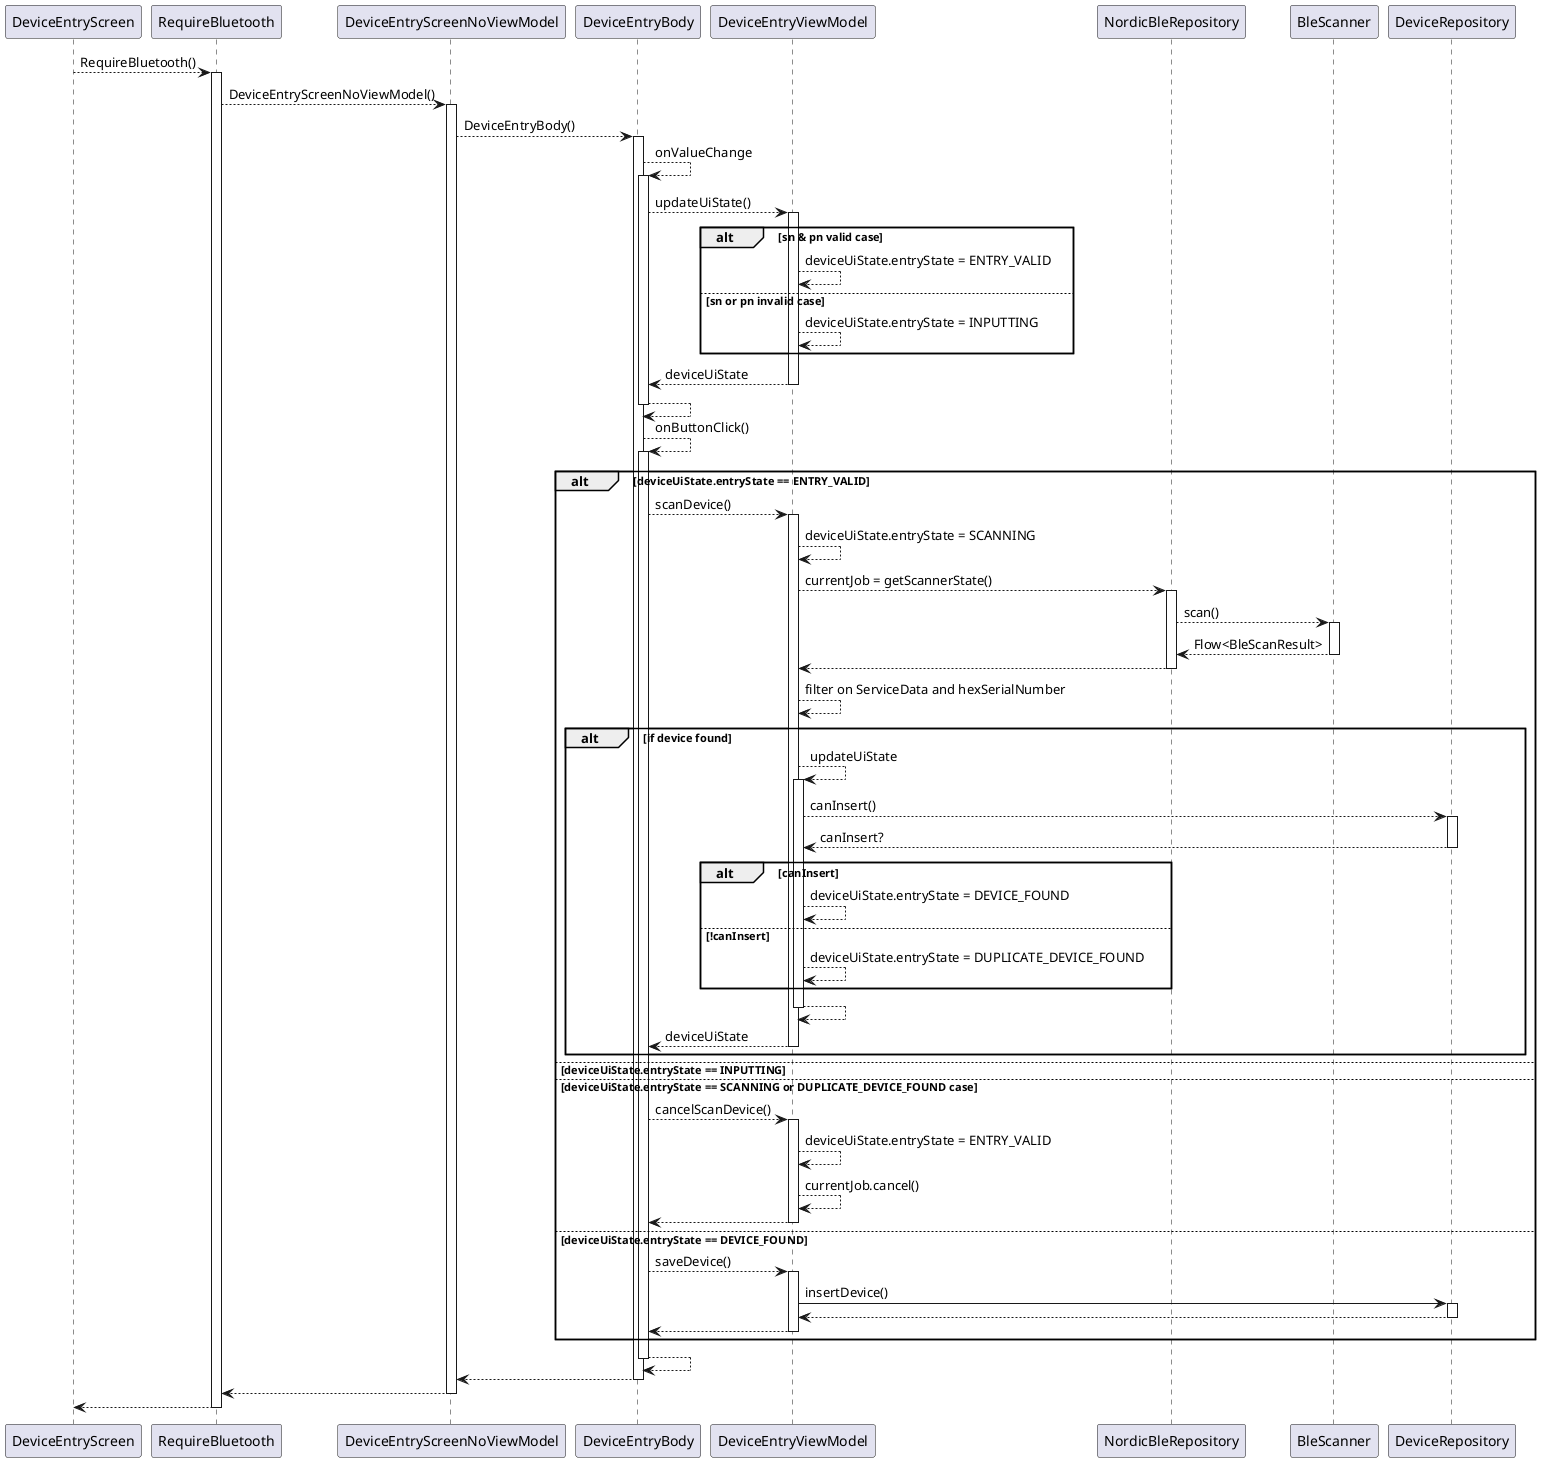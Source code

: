 @startuml
DeviceEntryScreen --> RequireBluetooth : RequireBluetooth()
activate RequireBluetooth
RequireBluetooth --> DeviceEntryScreenNoViewModel : DeviceEntryScreenNoViewModel()
activate DeviceEntryScreenNoViewModel
DeviceEntryScreenNoViewModel --> DeviceEntryBody: DeviceEntryBody()
activate DeviceEntryBody
DeviceEntryBody --> DeviceEntryBody: onValueChange
activate DeviceEntryBody
DeviceEntryBody --> DeviceEntryViewModel: updateUiState() 
activate DeviceEntryViewModel
alt sn & pn valid case
DeviceEntryViewModel --> DeviceEntryViewModel: deviceUiState.entryState = ENTRY_VALID
else sn or pn invalid case
DeviceEntryViewModel --> DeviceEntryViewModel: deviceUiState.entryState = INPUTTING
end
return deviceUiState
return
DeviceEntryBody --> DeviceEntryBody: onButtonClick()
activate DeviceEntryBody
alt deviceUiState.entryState == ENTRY_VALID
DeviceEntryBody --> DeviceEntryViewModel : scanDevice()
activate DeviceEntryViewModel
DeviceEntryViewModel --> DeviceEntryViewModel: deviceUiState.entryState = SCANNING
DeviceEntryViewModel --> NordicBleRepository: currentJob = getScannerState()
activate NordicBleRepository
NordicBleRepository --> BleScanner : scan()
activate BleScanner
return Flow<BleScanResult>
return
DeviceEntryViewModel --> DeviceEntryViewModel: filter on ServiceData and hexSerialNumber

alt if device found
DeviceEntryViewModel --> DeviceEntryViewModel : updateUiState
activate DeviceEntryViewModel
DeviceEntryViewModel --> DeviceRepository: canInsert()
activate DeviceRepository
return canInsert?
alt canInsert
DeviceEntryViewModel --> DeviceEntryViewModel: deviceUiState.entryState = DEVICE_FOUND
else !canInsert
DeviceEntryViewModel --> DeviceEntryViewModel: deviceUiState.entryState = DUPLICATE_DEVICE_FOUND
end
activate DeviceEntryViewModel

return
return deviceUiState
end
else deviceUiState.entryState == INPUTTING
else deviceUiState.entryState == SCANNING or DUPLICATE_DEVICE_FOUND case
DeviceEntryBody --> DeviceEntryViewModel : cancelScanDevice()
activate DeviceEntryViewModel
DeviceEntryViewModel --> DeviceEntryViewModel: deviceUiState.entryState = ENTRY_VALID
DeviceEntryViewModel --> DeviceEntryViewModel: currentJob.cancel()
return
else deviceUiState.entryState == DEVICE_FOUND
DeviceEntryBody --> DeviceEntryViewModel: saveDevice()
activate DeviceEntryViewModel
DeviceEntryViewModel -> DeviceRepository: insertDevice()
activate DeviceRepository
return
return
end
return
return
return
return
@enduml